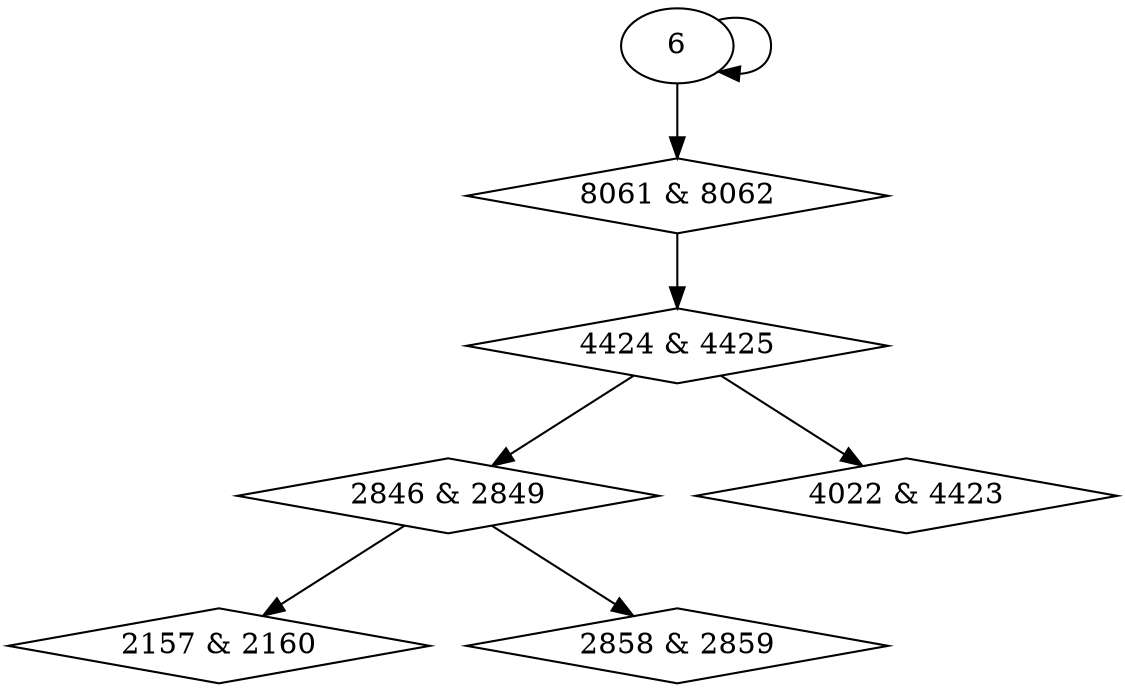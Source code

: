 digraph {
0 [label = "2157 & 2160", shape = diamond];
1 [label = "2846 & 2849", shape = diamond];
2 [label = "2858 & 2859", shape = diamond];
3 [label = "4022 & 4423", shape = diamond];
4 [label = "4424 & 4425", shape = diamond];
5 [label = "8061 & 8062", shape = diamond];
1 -> 0;
4 -> 1;
1 -> 2;
4 -> 3;
5 -> 4;
6 -> 5;
6 -> 6;
}
